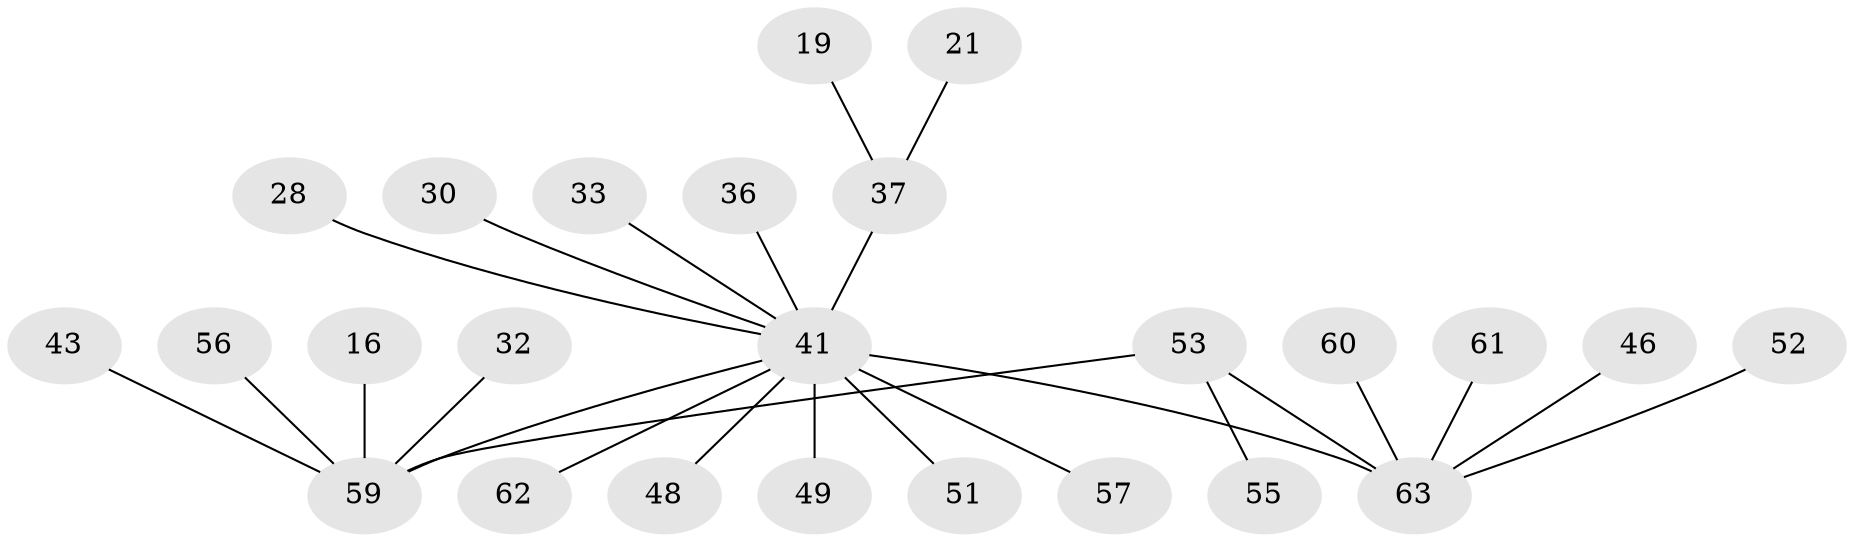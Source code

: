 // original degree distribution, {4: 0.06349206349206349, 11: 0.015873015873015872, 5: 0.031746031746031744, 9: 0.031746031746031744, 3: 0.047619047619047616, 6: 0.07936507936507936, 8: 0.015873015873015872, 1: 0.5714285714285714, 2: 0.14285714285714285}
// Generated by graph-tools (version 1.1) at 2025/58/03/04/25 21:58:21]
// undirected, 25 vertices, 25 edges
graph export_dot {
graph [start="1"]
  node [color=gray90,style=filled];
  16;
  19;
  21;
  28;
  30 [super="+27"];
  32 [super="+9+29"];
  33;
  36;
  37 [super="+35+3+18"];
  41 [super="+2+24+40+12+20+25+26"];
  43;
  46;
  48;
  49;
  51;
  52;
  53 [super="+15"];
  55;
  56 [super="+17+44+47+54"];
  57;
  59 [super="+23+50+8"];
  60;
  61;
  62;
  63 [super="+58+45"];
  16 -- 59;
  19 -- 37;
  21 -- 37;
  28 -- 41;
  30 -- 41;
  32 -- 59 [weight=2];
  33 -- 41;
  36 -- 41;
  37 -- 41 [weight=4];
  41 -- 51;
  41 -- 59 [weight=4];
  41 -- 62;
  41 -- 48;
  41 -- 49;
  41 -- 57;
  41 -- 63 [weight=4];
  43 -- 59;
  46 -- 63;
  52 -- 63;
  53 -- 63 [weight=3];
  53 -- 59 [weight=2];
  53 -- 55;
  56 -- 59;
  60 -- 63;
  61 -- 63;
}
